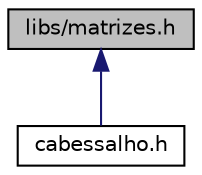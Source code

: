 digraph "libs/matrizes.h"
{
 // LATEX_PDF_SIZE
  edge [fontname="Helvetica",fontsize="10",labelfontname="Helvetica",labelfontsize="10"];
  node [fontname="Helvetica",fontsize="10",shape=record];
  Node1 [label="libs/matrizes.h",height=0.2,width=0.4,color="black", fillcolor="grey75", style="filled", fontcolor="black",tooltip="Biblioteca de Matrizes feita à mão para as necessidades do projeto C de computação gráfica...."];
  Node1 -> Node2 [dir="back",color="midnightblue",fontsize="10",style="solid",fontname="Helvetica"];
  Node2 [label="cabessalho.h",height=0.2,width=0.4,color="black", fillcolor="white", style="filled",URL="$cabessalho_8h.html",tooltip="Projeto destinado a estudos de Estruturas de Dados."];
}
